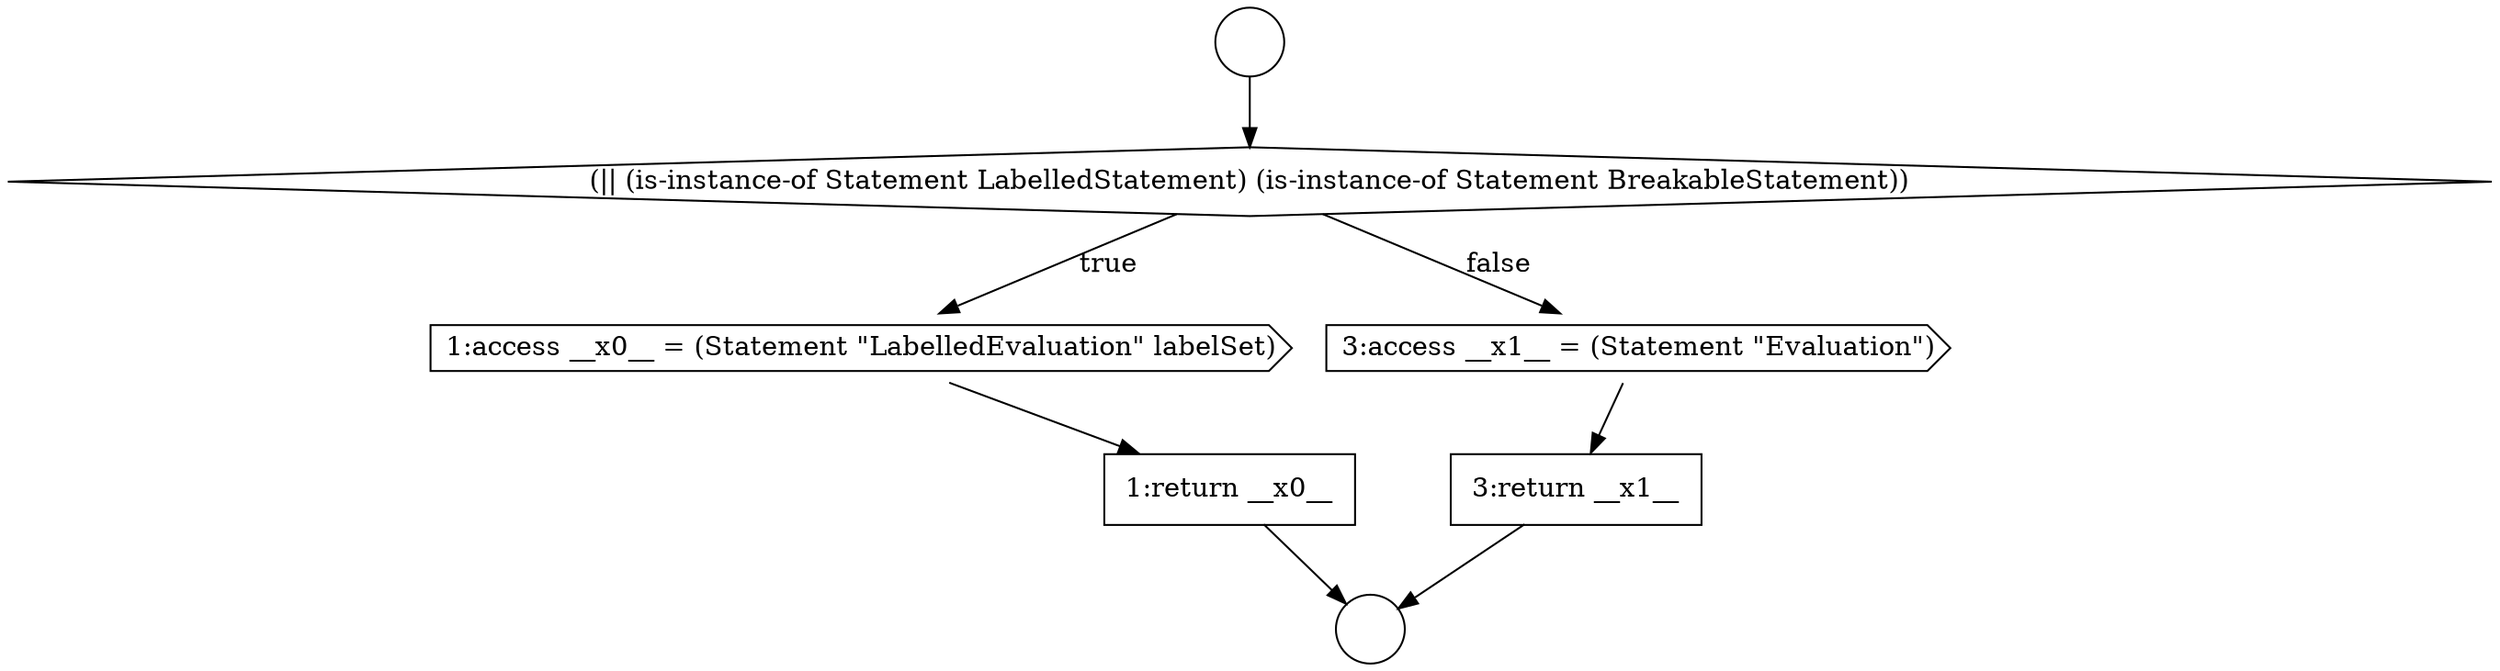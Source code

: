 digraph {
  node8487 [shape=none, margin=0, label=<<font color="black">
    <table border="0" cellborder="1" cellspacing="0" cellpadding="10">
      <tr><td align="left">3:return __x1__</td></tr>
    </table>
  </font>> color="black" fillcolor="white" style=filled]
  node8483 [shape=diamond, label=<<font color="black">(|| (is-instance-of Statement LabelledStatement) (is-instance-of Statement BreakableStatement))</font>> color="black" fillcolor="white" style=filled]
  node8482 [shape=circle label=" " color="black" fillcolor="white" style=filled]
  node8485 [shape=none, margin=0, label=<<font color="black">
    <table border="0" cellborder="1" cellspacing="0" cellpadding="10">
      <tr><td align="left">1:return __x0__</td></tr>
    </table>
  </font>> color="black" fillcolor="white" style=filled]
  node8484 [shape=cds, label=<<font color="black">1:access __x0__ = (Statement &quot;LabelledEvaluation&quot; labelSet)</font>> color="black" fillcolor="white" style=filled]
  node8486 [shape=cds, label=<<font color="black">3:access __x1__ = (Statement &quot;Evaluation&quot;)</font>> color="black" fillcolor="white" style=filled]
  node8481 [shape=circle label=" " color="black" fillcolor="white" style=filled]
  node8485 -> node8482 [ color="black"]
  node8483 -> node8484 [label=<<font color="black">true</font>> color="black"]
  node8483 -> node8486 [label=<<font color="black">false</font>> color="black"]
  node8487 -> node8482 [ color="black"]
  node8484 -> node8485 [ color="black"]
  node8481 -> node8483 [ color="black"]
  node8486 -> node8487 [ color="black"]
}
